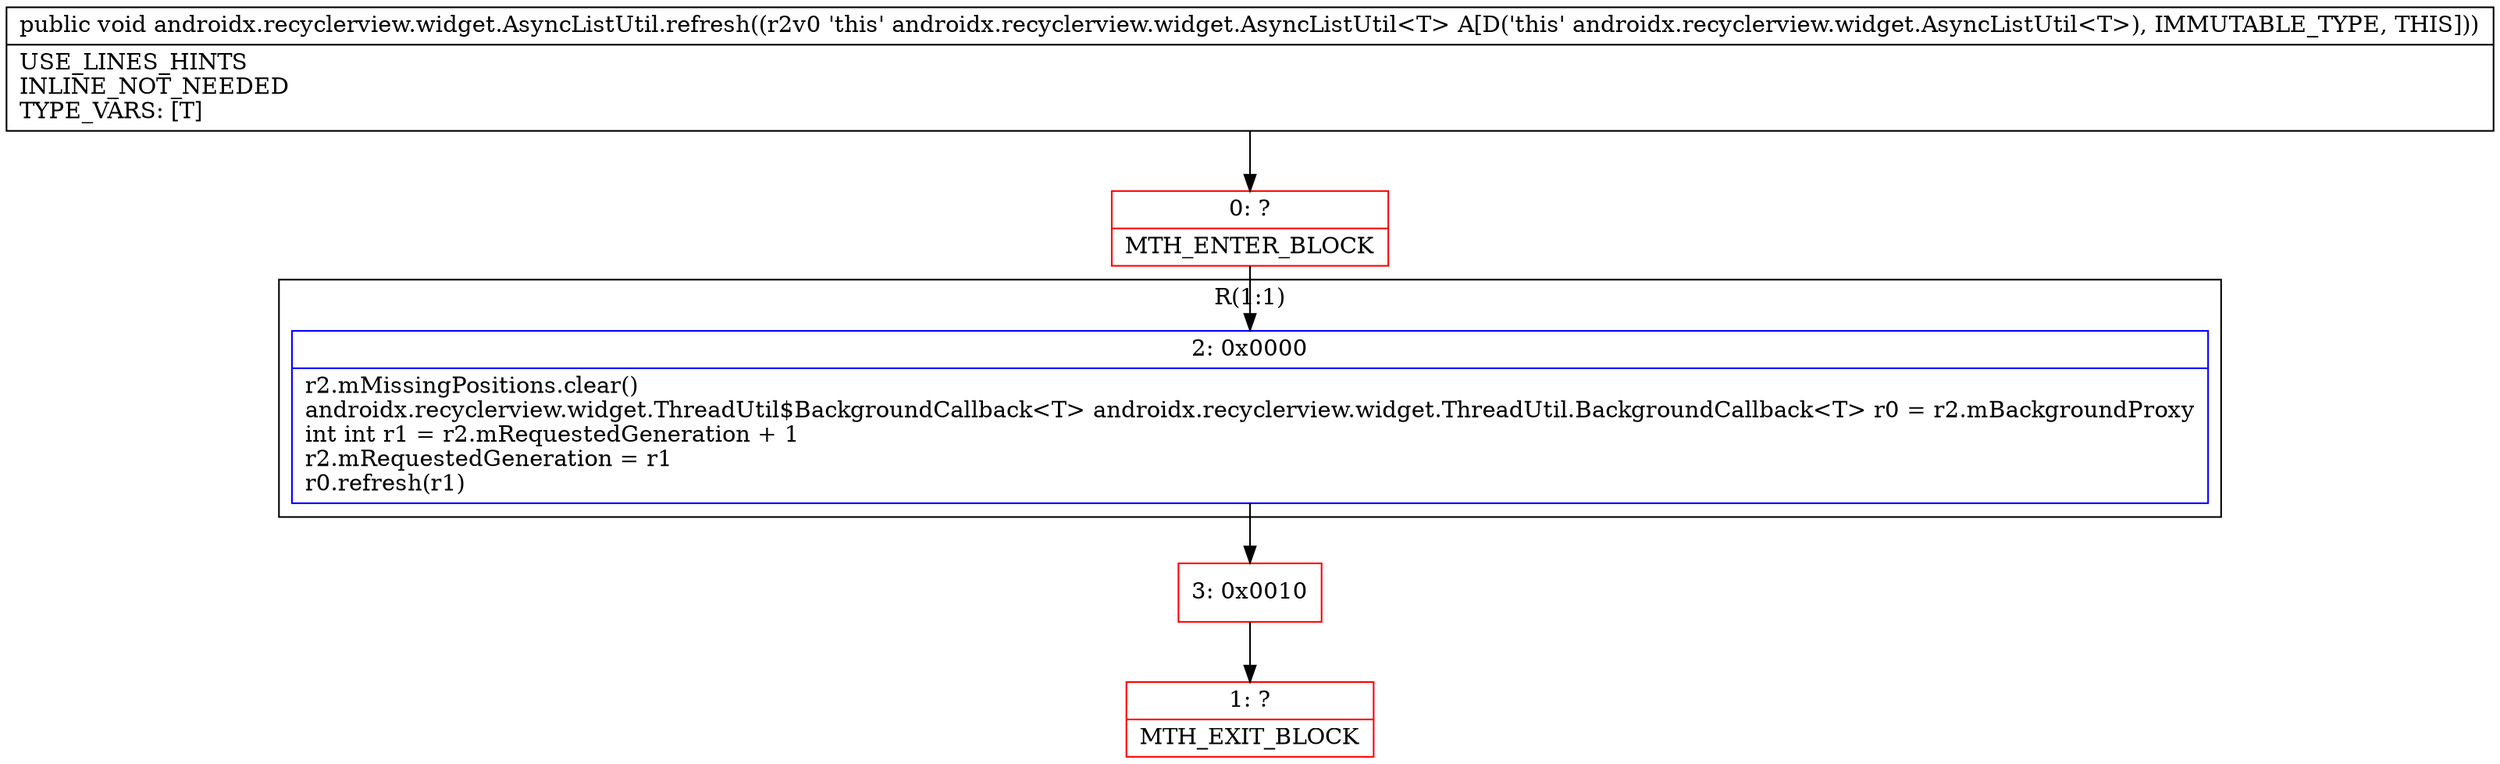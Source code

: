 digraph "CFG forandroidx.recyclerview.widget.AsyncListUtil.refresh()V" {
subgraph cluster_Region_1024762695 {
label = "R(1:1)";
node [shape=record,color=blue];
Node_2 [shape=record,label="{2\:\ 0x0000|r2.mMissingPositions.clear()\landroidx.recyclerview.widget.ThreadUtil$BackgroundCallback\<T\> androidx.recyclerview.widget.ThreadUtil.BackgroundCallback\<T\> r0 = r2.mBackgroundProxy\lint int r1 = r2.mRequestedGeneration + 1\lr2.mRequestedGeneration = r1\lr0.refresh(r1)\l}"];
}
Node_0 [shape=record,color=red,label="{0\:\ ?|MTH_ENTER_BLOCK\l}"];
Node_3 [shape=record,color=red,label="{3\:\ 0x0010}"];
Node_1 [shape=record,color=red,label="{1\:\ ?|MTH_EXIT_BLOCK\l}"];
MethodNode[shape=record,label="{public void androidx.recyclerview.widget.AsyncListUtil.refresh((r2v0 'this' androidx.recyclerview.widget.AsyncListUtil\<T\> A[D('this' androidx.recyclerview.widget.AsyncListUtil\<T\>), IMMUTABLE_TYPE, THIS]))  | USE_LINES_HINTS\lINLINE_NOT_NEEDED\lTYPE_VARS: [T]\l}"];
MethodNode -> Node_0;Node_2 -> Node_3;
Node_0 -> Node_2;
Node_3 -> Node_1;
}

